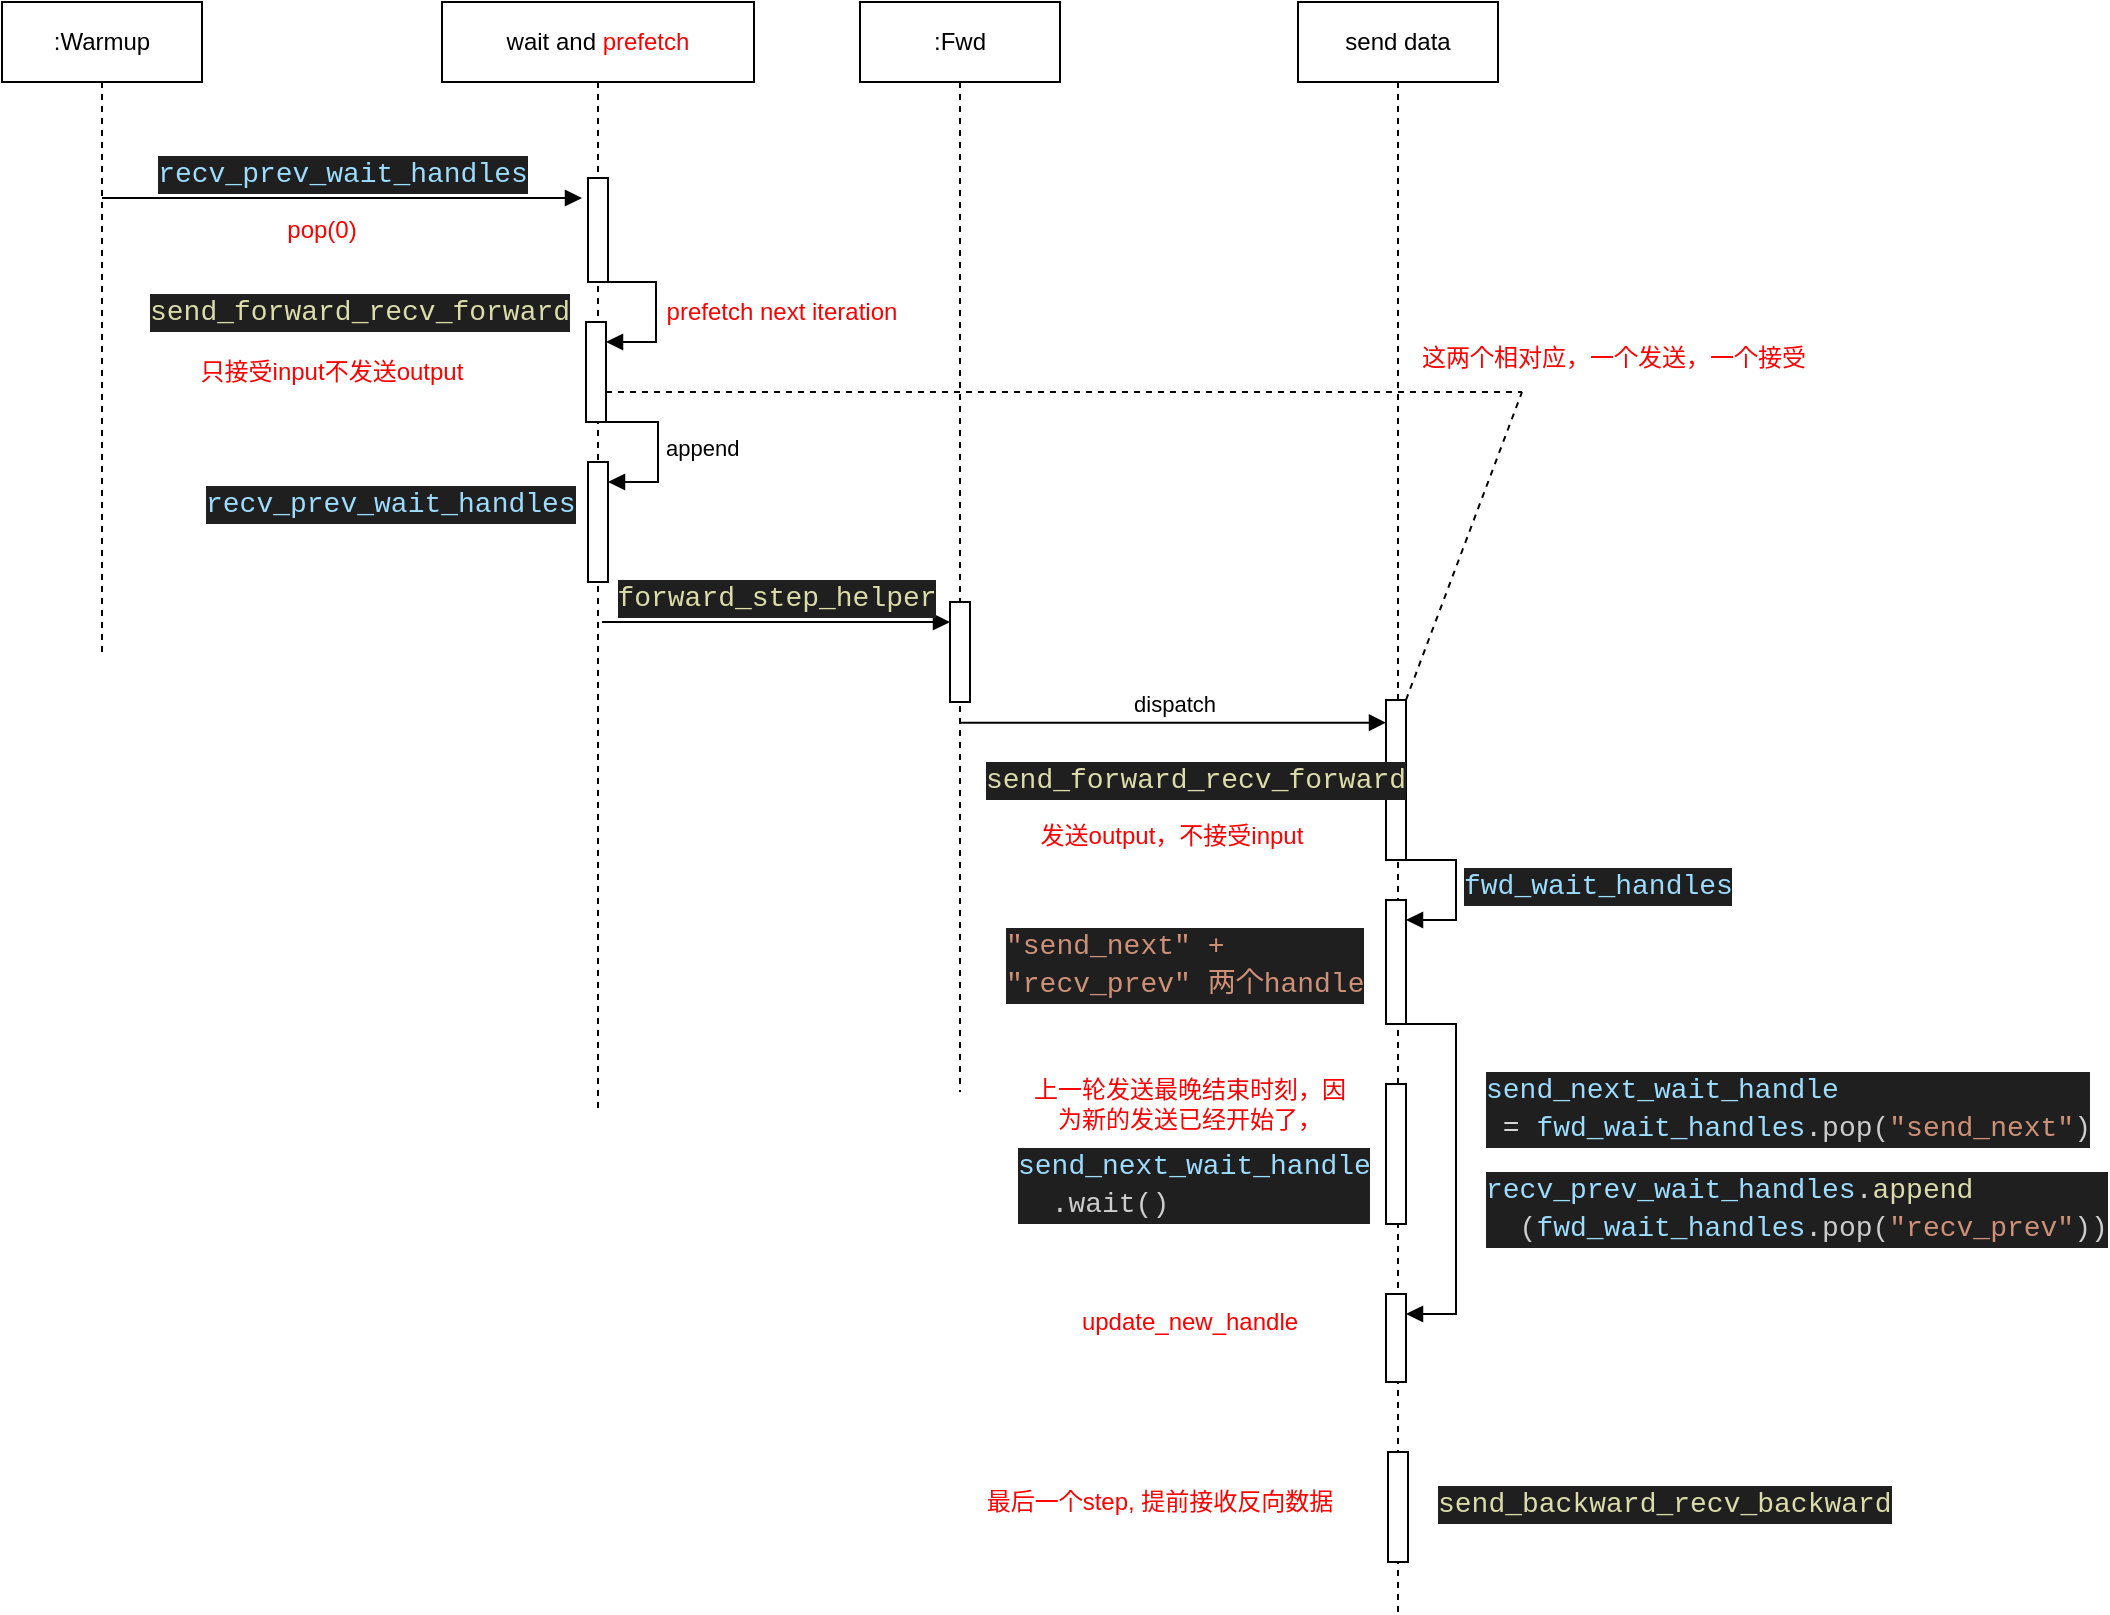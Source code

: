 <mxfile version="24.2.5" type="device">
  <diagram id="C5RBs43oDa-KdzZeNtuy" name="Page-1">
    <mxGraphModel dx="1202" dy="651" grid="1" gridSize="10" guides="1" tooltips="1" connect="1" arrows="1" fold="1" page="1" pageScale="1" pageWidth="1169" pageHeight="827" math="0" shadow="0">
      <root>
        <mxCell id="WIyWlLk6GJQsqaUBKTNV-0" />
        <mxCell id="WIyWlLk6GJQsqaUBKTNV-1" parent="WIyWlLk6GJQsqaUBKTNV-0" />
        <mxCell id="sWXjgbe4WIu8V-6H1I1--0" value=":Warmup" style="shape=umlLifeline;perimeter=lifelinePerimeter;whiteSpace=wrap;html=1;container=1;dropTarget=0;collapsible=0;recursiveResize=0;outlineConnect=0;portConstraint=eastwest;newEdgeStyle={&quot;curved&quot;:0,&quot;rounded&quot;:0};" vertex="1" parent="WIyWlLk6GJQsqaUBKTNV-1">
          <mxGeometry x="44" y="5" width="100" height="325" as="geometry" />
        </mxCell>
        <mxCell id="sWXjgbe4WIu8V-6H1I1--1" value=":Fwd" style="shape=umlLifeline;perimeter=lifelinePerimeter;whiteSpace=wrap;html=1;container=1;dropTarget=0;collapsible=0;recursiveResize=0;outlineConnect=0;portConstraint=eastwest;newEdgeStyle={&quot;curved&quot;:0,&quot;rounded&quot;:0};" vertex="1" parent="WIyWlLk6GJQsqaUBKTNV-1">
          <mxGeometry x="473" y="5" width="100" height="545" as="geometry" />
        </mxCell>
        <mxCell id="sWXjgbe4WIu8V-6H1I1--5" value="" style="html=1;points=[[0,0,0,0,5],[0,1,0,0,-5],[1,0,0,0,5],[1,1,0,0,-5]];perimeter=orthogonalPerimeter;outlineConnect=0;targetShapes=umlLifeline;portConstraint=eastwest;newEdgeStyle={&quot;curved&quot;:0,&quot;rounded&quot;:0};" vertex="1" parent="sWXjgbe4WIu8V-6H1I1--1">
          <mxGeometry x="45" y="300" width="10" height="50" as="geometry" />
        </mxCell>
        <mxCell id="sWXjgbe4WIu8V-6H1I1--2" value="wait and&amp;nbsp;&lt;span style=&quot;color: rgb(255, 0, 0); background-color: initial;&quot;&gt;prefetch&lt;/span&gt;" style="shape=umlLifeline;perimeter=lifelinePerimeter;whiteSpace=wrap;html=1;container=1;dropTarget=0;collapsible=0;recursiveResize=0;outlineConnect=0;portConstraint=eastwest;newEdgeStyle={&quot;curved&quot;:0,&quot;rounded&quot;:0};" vertex="1" parent="WIyWlLk6GJQsqaUBKTNV-1">
          <mxGeometry x="264" y="5" width="156" height="555" as="geometry" />
        </mxCell>
        <mxCell id="sWXjgbe4WIu8V-6H1I1--3" value="" style="html=1;points=[[0,0,0,0,5],[0,1,0,0,-5],[1,0,0,0,5],[1,1,0,0,-5]];perimeter=orthogonalPerimeter;outlineConnect=0;targetShapes=umlLifeline;portConstraint=eastwest;newEdgeStyle={&quot;curved&quot;:0,&quot;rounded&quot;:0};" vertex="1" parent="sWXjgbe4WIu8V-6H1I1--2">
          <mxGeometry x="73" y="88" width="10" height="52" as="geometry" />
        </mxCell>
        <mxCell id="sWXjgbe4WIu8V-6H1I1--10" value="" style="html=1;points=[[0,0,0,0,5],[0,1,0,0,-5],[1,0,0,0,5],[1,1,0,0,-5]];perimeter=orthogonalPerimeter;outlineConnect=0;targetShapes=umlLifeline;portConstraint=eastwest;newEdgeStyle={&quot;curved&quot;:0,&quot;rounded&quot;:0};" vertex="1" parent="sWXjgbe4WIu8V-6H1I1--2">
          <mxGeometry x="72" y="160" width="10" height="50" as="geometry" />
        </mxCell>
        <mxCell id="sWXjgbe4WIu8V-6H1I1--11" value="&lt;div style=&quot;color: rgb(204, 204, 204); background-color: rgb(31, 31, 31); font-family: Consolas, &amp;quot;Courier New&amp;quot;, monospace; font-size: 14px; line-height: 19px; white-space-collapse: preserve;&quot;&gt;&lt;span style=&quot;color: #dcdcaa;&quot;&gt;send_forward_recv_forward&lt;/span&gt;&lt;/div&gt;" style="html=1;align=left;spacingLeft=2;endArrow=block;rounded=0;edgeStyle=orthogonalEdgeStyle;curved=0;rounded=0;" edge="1" target="sWXjgbe4WIu8V-6H1I1--10" parent="sWXjgbe4WIu8V-6H1I1--2">
          <mxGeometry x="-1" y="-227" relative="1" as="geometry">
            <mxPoint x="77" y="140" as="sourcePoint" />
            <Array as="points">
              <mxPoint x="107" y="170" />
            </Array>
            <mxPoint x="-227" y="-212" as="offset" />
          </mxGeometry>
        </mxCell>
        <mxCell id="sWXjgbe4WIu8V-6H1I1--13" value="" style="html=1;points=[[0,0,0,0,5],[0,1,0,0,-5],[1,0,0,0,5],[1,1,0,0,-5]];perimeter=orthogonalPerimeter;outlineConnect=0;targetShapes=umlLifeline;portConstraint=eastwest;newEdgeStyle={&quot;curved&quot;:0,&quot;rounded&quot;:0};" vertex="1" parent="sWXjgbe4WIu8V-6H1I1--2">
          <mxGeometry x="73" y="230" width="10" height="60" as="geometry" />
        </mxCell>
        <mxCell id="sWXjgbe4WIu8V-6H1I1--14" value="append" style="html=1;align=left;spacingLeft=2;endArrow=block;rounded=0;edgeStyle=orthogonalEdgeStyle;curved=0;rounded=0;" edge="1" target="sWXjgbe4WIu8V-6H1I1--13" parent="sWXjgbe4WIu8V-6H1I1--2">
          <mxGeometry relative="1" as="geometry">
            <mxPoint x="78" y="210" as="sourcePoint" />
            <Array as="points">
              <mxPoint x="108" y="240" />
            </Array>
          </mxGeometry>
        </mxCell>
        <mxCell id="sWXjgbe4WIu8V-6H1I1--4" value="&lt;div style=&quot;color: rgb(204, 204, 204); background-color: rgb(31, 31, 31); font-family: Consolas, &amp;quot;Courier New&amp;quot;, monospace; font-size: 14px; line-height: 19px; white-space-collapse: preserve;&quot;&gt;&lt;span style=&quot;color: #9cdcfe;&quot;&gt;recv_prev_wait_handles&lt;/span&gt;&lt;/div&gt;" style="html=1;verticalAlign=bottom;endArrow=block;curved=0;rounded=0;" edge="1" parent="WIyWlLk6GJQsqaUBKTNV-1">
          <mxGeometry width="80" relative="1" as="geometry">
            <mxPoint x="94" y="103" as="sourcePoint" />
            <mxPoint x="334" y="103" as="targetPoint" />
          </mxGeometry>
        </mxCell>
        <mxCell id="sWXjgbe4WIu8V-6H1I1--12" value="&lt;font color=&quot;#ff0000&quot;&gt;只接受input不发送output&lt;/font&gt;" style="text;html=1;align=center;verticalAlign=middle;whiteSpace=wrap;rounded=0;" vertex="1" parent="WIyWlLk6GJQsqaUBKTNV-1">
          <mxGeometry x="134" y="175" width="150" height="30" as="geometry" />
        </mxCell>
        <mxCell id="sWXjgbe4WIu8V-6H1I1--15" value="&lt;div style=&quot;color: #cccccc;background-color: #1f1f1f;font-family: Consolas, &#39;Courier New&#39;, monospace;font-weight: normal;font-size: 14px;line-height: 19px;white-space: pre;&quot;&gt;&lt;div&gt;&lt;span style=&quot;color: #9cdcfe;&quot;&gt;recv_prev_wait_handles&lt;/span&gt;&lt;/div&gt;&lt;/div&gt;" style="text;whiteSpace=wrap;html=1;" vertex="1" parent="WIyWlLk6GJQsqaUBKTNV-1">
          <mxGeometry x="144" y="240" width="170" height="30" as="geometry" />
        </mxCell>
        <mxCell id="sWXjgbe4WIu8V-6H1I1--16" value="&lt;font color=&quot;#ff0000&quot;&gt;pop(0)&lt;/font&gt;" style="text;html=1;align=center;verticalAlign=middle;whiteSpace=wrap;rounded=0;" vertex="1" parent="WIyWlLk6GJQsqaUBKTNV-1">
          <mxGeometry x="174" y="109" width="60" height="20" as="geometry" />
        </mxCell>
        <mxCell id="sWXjgbe4WIu8V-6H1I1--17" value="&lt;div style=&quot;color: rgb(204, 204, 204); background-color: rgb(31, 31, 31); font-family: Consolas, &amp;quot;Courier New&amp;quot;, monospace; font-size: 14px; line-height: 19px; white-space-collapse: preserve;&quot;&gt;&lt;span style=&quot;color: #dcdcaa;&quot;&gt;forward_step_helper&lt;/span&gt;&lt;/div&gt;" style="html=1;verticalAlign=bottom;endArrow=block;curved=0;rounded=0;" edge="1" parent="WIyWlLk6GJQsqaUBKTNV-1" target="sWXjgbe4WIu8V-6H1I1--5">
          <mxGeometry width="80" relative="1" as="geometry">
            <mxPoint x="344" y="315" as="sourcePoint" />
            <mxPoint x="424" y="315" as="targetPoint" />
          </mxGeometry>
        </mxCell>
        <mxCell id="sWXjgbe4WIu8V-6H1I1--18" value="&lt;font color=&quot;#ff0000&quot;&gt;prefetch next iteration&lt;/font&gt;" style="text;html=1;align=center;verticalAlign=middle;whiteSpace=wrap;rounded=0;" vertex="1" parent="WIyWlLk6GJQsqaUBKTNV-1">
          <mxGeometry x="374" y="145" width="120" height="30" as="geometry" />
        </mxCell>
        <mxCell id="sWXjgbe4WIu8V-6H1I1--19" value="send data" style="shape=umlLifeline;perimeter=lifelinePerimeter;whiteSpace=wrap;html=1;container=1;dropTarget=0;collapsible=0;recursiveResize=0;outlineConnect=0;portConstraint=eastwest;newEdgeStyle={&quot;curved&quot;:0,&quot;rounded&quot;:0};" vertex="1" parent="WIyWlLk6GJQsqaUBKTNV-1">
          <mxGeometry x="692" y="5" width="100" height="805" as="geometry" />
        </mxCell>
        <mxCell id="sWXjgbe4WIu8V-6H1I1--20" value="" style="html=1;points=[[0,0,0,0,5],[0,1,0,0,-5],[1,0,0,0,5],[1,1,0,0,-5]];perimeter=orthogonalPerimeter;outlineConnect=0;targetShapes=umlLifeline;portConstraint=eastwest;newEdgeStyle={&quot;curved&quot;:0,&quot;rounded&quot;:0};" vertex="1" parent="sWXjgbe4WIu8V-6H1I1--19">
          <mxGeometry x="44" y="349" width="10" height="80" as="geometry" />
        </mxCell>
        <mxCell id="sWXjgbe4WIu8V-6H1I1--24" value="" style="html=1;points=[[0,0,0,0,5],[0,1,0,0,-5],[1,0,0,0,5],[1,1,0,0,-5]];perimeter=orthogonalPerimeter;outlineConnect=0;targetShapes=umlLifeline;portConstraint=eastwest;newEdgeStyle={&quot;curved&quot;:0,&quot;rounded&quot;:0};" vertex="1" parent="sWXjgbe4WIu8V-6H1I1--19">
          <mxGeometry x="44" y="449" width="10" height="62" as="geometry" />
        </mxCell>
        <mxCell id="sWXjgbe4WIu8V-6H1I1--25" value="&lt;div style=&quot;color: rgb(204, 204, 204); background-color: rgb(31, 31, 31); font-family: Consolas, &amp;quot;Courier New&amp;quot;, monospace; font-size: 14px; line-height: 19px; white-space-collapse: preserve;&quot;&gt;&lt;span style=&quot;color: #9cdcfe;&quot;&gt;fwd_wait_handles&lt;/span&gt;&lt;/div&gt;" style="html=1;align=left;spacingLeft=2;endArrow=block;rounded=0;edgeStyle=orthogonalEdgeStyle;curved=0;rounded=0;" edge="1" target="sWXjgbe4WIu8V-6H1I1--24" parent="sWXjgbe4WIu8V-6H1I1--19">
          <mxGeometry relative="1" as="geometry">
            <mxPoint x="49" y="429" as="sourcePoint" />
            <Array as="points">
              <mxPoint x="79" y="459" />
            </Array>
          </mxGeometry>
        </mxCell>
        <mxCell id="sWXjgbe4WIu8V-6H1I1--31" value="" style="html=1;points=[[0,0,0,0,5],[0,1,0,0,-5],[1,0,0,0,5],[1,1,0,0,-5]];perimeter=orthogonalPerimeter;outlineConnect=0;targetShapes=umlLifeline;portConstraint=eastwest;newEdgeStyle={&quot;curved&quot;:0,&quot;rounded&quot;:0};" vertex="1" parent="sWXjgbe4WIu8V-6H1I1--19">
          <mxGeometry x="44" y="541" width="10" height="70" as="geometry" />
        </mxCell>
        <mxCell id="sWXjgbe4WIu8V-6H1I1--37" value="" style="html=1;points=[[0,0,0,0,5],[0,1,0,0,-5],[1,0,0,0,5],[1,1,0,0,-5]];perimeter=orthogonalPerimeter;outlineConnect=0;targetShapes=umlLifeline;portConstraint=eastwest;newEdgeStyle={&quot;curved&quot;:0,&quot;rounded&quot;:0};" vertex="1" parent="sWXjgbe4WIu8V-6H1I1--19">
          <mxGeometry x="44" y="646" width="10" height="44" as="geometry" />
        </mxCell>
        <mxCell id="sWXjgbe4WIu8V-6H1I1--38" value="" style="html=1;align=left;spacingLeft=2;endArrow=block;rounded=0;edgeStyle=orthogonalEdgeStyle;curved=0;rounded=0;" edge="1" target="sWXjgbe4WIu8V-6H1I1--37" parent="sWXjgbe4WIu8V-6H1I1--19">
          <mxGeometry relative="1" as="geometry">
            <mxPoint x="49" y="511" as="sourcePoint" />
            <Array as="points">
              <mxPoint x="79" y="511" />
              <mxPoint x="79" y="656" />
              <mxPoint x="49" y="656" />
            </Array>
          </mxGeometry>
        </mxCell>
        <mxCell id="sWXjgbe4WIu8V-6H1I1--42" value="" style="html=1;points=[[0,0,0,0,5],[0,1,0,0,-5],[1,0,0,0,5],[1,1,0,0,-5]];perimeter=orthogonalPerimeter;outlineConnect=0;targetShapes=umlLifeline;portConstraint=eastwest;newEdgeStyle={&quot;curved&quot;:0,&quot;rounded&quot;:0};" vertex="1" parent="sWXjgbe4WIu8V-6H1I1--19">
          <mxGeometry x="45" y="725" width="10" height="55" as="geometry" />
        </mxCell>
        <mxCell id="sWXjgbe4WIu8V-6H1I1--21" value="dispatch" style="html=1;verticalAlign=bottom;endArrow=block;curved=0;rounded=0;exitX=0.503;exitY=0.686;exitDx=0;exitDy=0;exitPerimeter=0;" edge="1" parent="WIyWlLk6GJQsqaUBKTNV-1" target="sWXjgbe4WIu8V-6H1I1--20">
          <mxGeometry width="80" relative="1" as="geometry">
            <mxPoint x="523.3" y="365.36" as="sourcePoint" />
            <mxPoint x="754" y="364" as="targetPoint" />
          </mxGeometry>
        </mxCell>
        <mxCell id="sWXjgbe4WIu8V-6H1I1--22" value="&lt;div style=&quot;color: #cccccc;background-color: #1f1f1f;font-family: Consolas, &#39;Courier New&#39;, monospace;font-weight: normal;font-size: 14px;line-height: 19px;white-space: pre;&quot;&gt;&lt;div&gt;&lt;span style=&quot;color: #dcdcaa;&quot;&gt;send_forward_recv_forward&lt;/span&gt;&lt;/div&gt;&lt;/div&gt;" style="text;whiteSpace=wrap;html=1;" vertex="1" parent="WIyWlLk6GJQsqaUBKTNV-1">
          <mxGeometry x="534" y="378" width="200" height="30" as="geometry" />
        </mxCell>
        <mxCell id="sWXjgbe4WIu8V-6H1I1--23" value="&lt;font color=&quot;#ff0000&quot;&gt;发送output，不接受input&lt;/font&gt;" style="text;html=1;align=center;verticalAlign=middle;whiteSpace=wrap;rounded=0;" vertex="1" parent="WIyWlLk6GJQsqaUBKTNV-1">
          <mxGeometry x="558" y="408" width="142" height="27" as="geometry" />
        </mxCell>
        <mxCell id="sWXjgbe4WIu8V-6H1I1--26" value="&lt;div style=&quot;color: #cccccc;background-color: #1f1f1f;font-family: Consolas, &#39;Courier New&#39;, monospace;font-weight: normal;font-size: 14px;line-height: 19px;white-space: pre;&quot;&gt;&lt;div style=&quot;line-height: 19px;&quot;&gt;&lt;span style=&quot;color: #ce9178;&quot;&gt;&quot;send_next&quot; + &lt;/span&gt;&lt;/div&gt;&lt;div style=&quot;line-height: 19px;&quot;&gt;&lt;span style=&quot;color: #ce9178;&quot;&gt;&quot;&lt;/span&gt;&lt;span style=&quot;color: rgb(206, 145, 120);&quot;&gt;recv_prev&quot; 两个handle&lt;/span&gt;&lt;/div&gt;&lt;/div&gt;" style="text;whiteSpace=wrap;html=1;" vertex="1" parent="WIyWlLk6GJQsqaUBKTNV-1">
          <mxGeometry x="544" y="461" width="170" height="50" as="geometry" />
        </mxCell>
        <mxCell id="sWXjgbe4WIu8V-6H1I1--27" value="" style="endArrow=none;dashed=1;html=1;rounded=0;" edge="1" parent="WIyWlLk6GJQsqaUBKTNV-1">
          <mxGeometry width="50" height="50" relative="1" as="geometry">
            <mxPoint x="346" y="200" as="sourcePoint" />
            <mxPoint x="804" y="200" as="targetPoint" />
          </mxGeometry>
        </mxCell>
        <mxCell id="sWXjgbe4WIu8V-6H1I1--28" value="" style="endArrow=none;dashed=1;html=1;rounded=0;" edge="1" parent="WIyWlLk6GJQsqaUBKTNV-1" source="sWXjgbe4WIu8V-6H1I1--20">
          <mxGeometry width="50" height="50" relative="1" as="geometry">
            <mxPoint x="854" y="360" as="sourcePoint" />
            <mxPoint x="804" y="200" as="targetPoint" />
          </mxGeometry>
        </mxCell>
        <mxCell id="sWXjgbe4WIu8V-6H1I1--29" value="&lt;font color=&quot;#ff0000&quot;&gt;这两个相对应，一个发送，一个接受&lt;/font&gt;" style="text;html=1;align=center;verticalAlign=middle;whiteSpace=wrap;rounded=0;" vertex="1" parent="WIyWlLk6GJQsqaUBKTNV-1">
          <mxGeometry x="746" y="168" width="208" height="30" as="geometry" />
        </mxCell>
        <mxCell id="sWXjgbe4WIu8V-6H1I1--32" value="&lt;div style=&quot;color: #cccccc;background-color: #1f1f1f;font-family: Consolas, &#39;Courier New&#39;, monospace;font-weight: normal;font-size: 14px;line-height: 19px;white-space: pre;&quot;&gt;&lt;div&gt;&lt;span style=&quot;color: #9cdcfe;&quot;&gt;send_next_wait_handle&lt;/span&gt;&lt;/div&gt;&lt;div&gt;&lt;span style=&quot;color: #cccccc;&quot;&gt;  .wait()&lt;/span&gt;&lt;/div&gt;&lt;/div&gt;" style="text;whiteSpace=wrap;html=1;" vertex="1" parent="WIyWlLk6GJQsqaUBKTNV-1">
          <mxGeometry x="550" y="571" width="168" height="50" as="geometry" />
        </mxCell>
        <mxCell id="sWXjgbe4WIu8V-6H1I1--33" value="&lt;font color=&quot;#ff0000&quot;&gt;上一轮发送最晚结束时刻，因为新的发送已经开始了，&lt;/font&gt;" style="text;html=1;align=center;verticalAlign=middle;whiteSpace=wrap;rounded=0;" vertex="1" parent="WIyWlLk6GJQsqaUBKTNV-1">
          <mxGeometry x="558" y="541" width="160" height="30" as="geometry" />
        </mxCell>
        <mxCell id="sWXjgbe4WIu8V-6H1I1--35" value="&lt;div style=&quot;color: #cccccc;background-color: #1f1f1f;font-family: Consolas, &#39;Courier New&#39;, monospace;font-weight: normal;font-size: 14px;line-height: 19px;white-space: pre;&quot;&gt;&lt;div&gt;&lt;span style=&quot;color: #9cdcfe;&quot;&gt;send_next_wait_handle&lt;/span&gt;&lt;span style=&quot;color: #cccccc;&quot;&gt; &lt;/span&gt;&lt;/div&gt;&lt;div&gt;&lt;span style=&quot;color: #d4d4d4;&quot;&gt; = &lt;/span&gt;&lt;span style=&quot;color: rgb(156, 220, 254);&quot;&gt;fwd_wait_handles&lt;/span&gt;.pop(&lt;span style=&quot;color: rgb(206, 145, 120);&quot;&gt;&quot;send_next&quot;&lt;/span&gt;)&lt;/div&gt;&lt;/div&gt;" style="text;whiteSpace=wrap;html=1;" vertex="1" parent="WIyWlLk6GJQsqaUBKTNV-1">
          <mxGeometry x="784" y="533" width="280" height="50" as="geometry" />
        </mxCell>
        <mxCell id="sWXjgbe4WIu8V-6H1I1--36" value="&lt;div style=&quot;color: #cccccc;background-color: #1f1f1f;font-family: Consolas, &#39;Courier New&#39;, monospace;font-weight: normal;font-size: 14px;line-height: 19px;white-space: pre;&quot;&gt;&lt;div&gt;&lt;span style=&quot;color: #9cdcfe;&quot;&gt;recv_prev_wait_handles&lt;/span&gt;&lt;span style=&quot;color: #cccccc;&quot;&gt;.&lt;/span&gt;&lt;span style=&quot;color: #dcdcaa;&quot;&gt;append&lt;/span&gt;&lt;/div&gt;&lt;div&gt;&lt;span style=&quot;color: #cccccc;&quot;&gt;  (&lt;/span&gt;&lt;span style=&quot;color: #9cdcfe;&quot;&gt;fwd_wait_handles&lt;/span&gt;&lt;span style=&quot;color: #cccccc;&quot;&gt;.pop(&lt;/span&gt;&lt;span style=&quot;color: #ce9178;&quot;&gt;&quot;recv_prev&quot;&lt;/span&gt;&lt;span style=&quot;color: #cccccc;&quot;&gt;))&lt;/span&gt;&lt;/div&gt;&lt;/div&gt;" style="text;whiteSpace=wrap;html=1;" vertex="1" parent="WIyWlLk6GJQsqaUBKTNV-1">
          <mxGeometry x="784" y="583" width="290" height="50" as="geometry" />
        </mxCell>
        <mxCell id="sWXjgbe4WIu8V-6H1I1--39" value="&lt;font color=&quot;#ff0000&quot;&gt;update_new_handle&lt;/font&gt;" style="text;html=1;align=center;verticalAlign=middle;whiteSpace=wrap;rounded=0;" vertex="1" parent="WIyWlLk6GJQsqaUBKTNV-1">
          <mxGeometry x="558" y="650" width="160" height="30" as="geometry" />
        </mxCell>
        <mxCell id="sWXjgbe4WIu8V-6H1I1--44" value="&lt;div style=&quot;color: #cccccc;background-color: #1f1f1f;font-family: Consolas, &#39;Courier New&#39;, monospace;font-weight: normal;font-size: 14px;line-height: 19px;white-space: pre;&quot;&gt;&lt;div&gt;&lt;span style=&quot;color: #dcdcaa;&quot;&gt;send_backward_recv_backward&lt;/span&gt;&lt;/div&gt;&lt;/div&gt;" style="text;whiteSpace=wrap;html=1;" vertex="1" parent="WIyWlLk6GJQsqaUBKTNV-1">
          <mxGeometry x="760" y="740" width="220" height="30" as="geometry" />
        </mxCell>
        <mxCell id="sWXjgbe4WIu8V-6H1I1--45" value="&lt;font color=&quot;#ff0000&quot;&gt;最后一个step, 提前接收反向数据&lt;/font&gt;" style="text;html=1;align=center;verticalAlign=middle;whiteSpace=wrap;rounded=0;" vertex="1" parent="WIyWlLk6GJQsqaUBKTNV-1">
          <mxGeometry x="528" y="740" width="190" height="30" as="geometry" />
        </mxCell>
      </root>
    </mxGraphModel>
  </diagram>
</mxfile>
